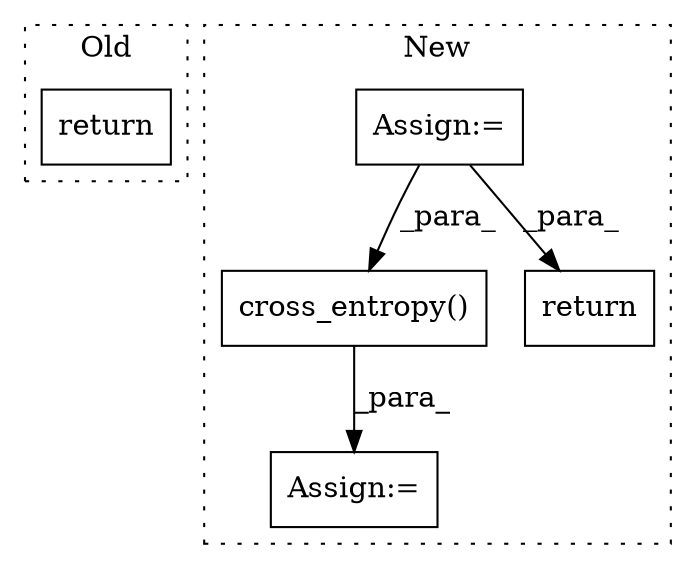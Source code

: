 digraph G {
subgraph cluster0 {
1 [label="return" a="93" s="5819" l="7" shape="box"];
label = "Old";
style="dotted";
}
subgraph cluster1 {
2 [label="cross_entropy()" a="75" s="7903,7969" l="16,1" shape="box"];
3 [label="Assign:=" a="68" s="7451" l="3" shape="box"];
4 [label="Assign:=" a="68" s="7900" l="3" shape="box"];
5 [label="return" a="93" s="7873" l="7" shape="box"];
label = "New";
style="dotted";
}
2 -> 4 [label="_para_"];
3 -> 2 [label="_para_"];
3 -> 5 [label="_para_"];
}